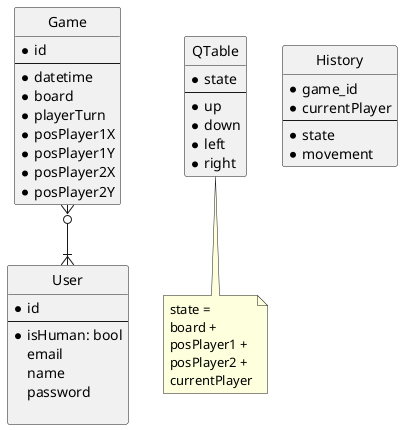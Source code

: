 @startuml database

hide circle

entity Game{
    *id
    --
    *datetime
    *board
    *playerTurn
    *posPlayer1X
    *posPlayer1Y
    *posPlayer2X
    *posPlayer2Y
}


entity User{
    *id
    --
    *isHuman: bool
    email
    name
    password

}

entity QTable {
    *state
    --
    *up
    *down
    *left
    *right
}
note bottom
state =
board +
posPlayer1 +
posPlayer2 +
currentPlayer
end note

entity History {
    *game_id
    *currentPlayer
    --
    *state
    *movement
}


Game }o--|{ User
' note left
' à voir si on garde le
' Many To Many
' pour les relations
' --
' joachim :
' oui puisqu'on aura toujours
' soit 2 joueurs l'un contre l'autre -> 2
' soit 1 joueur contre ia -> 1
' soit 2 ia -> 0
' end note

@enduml